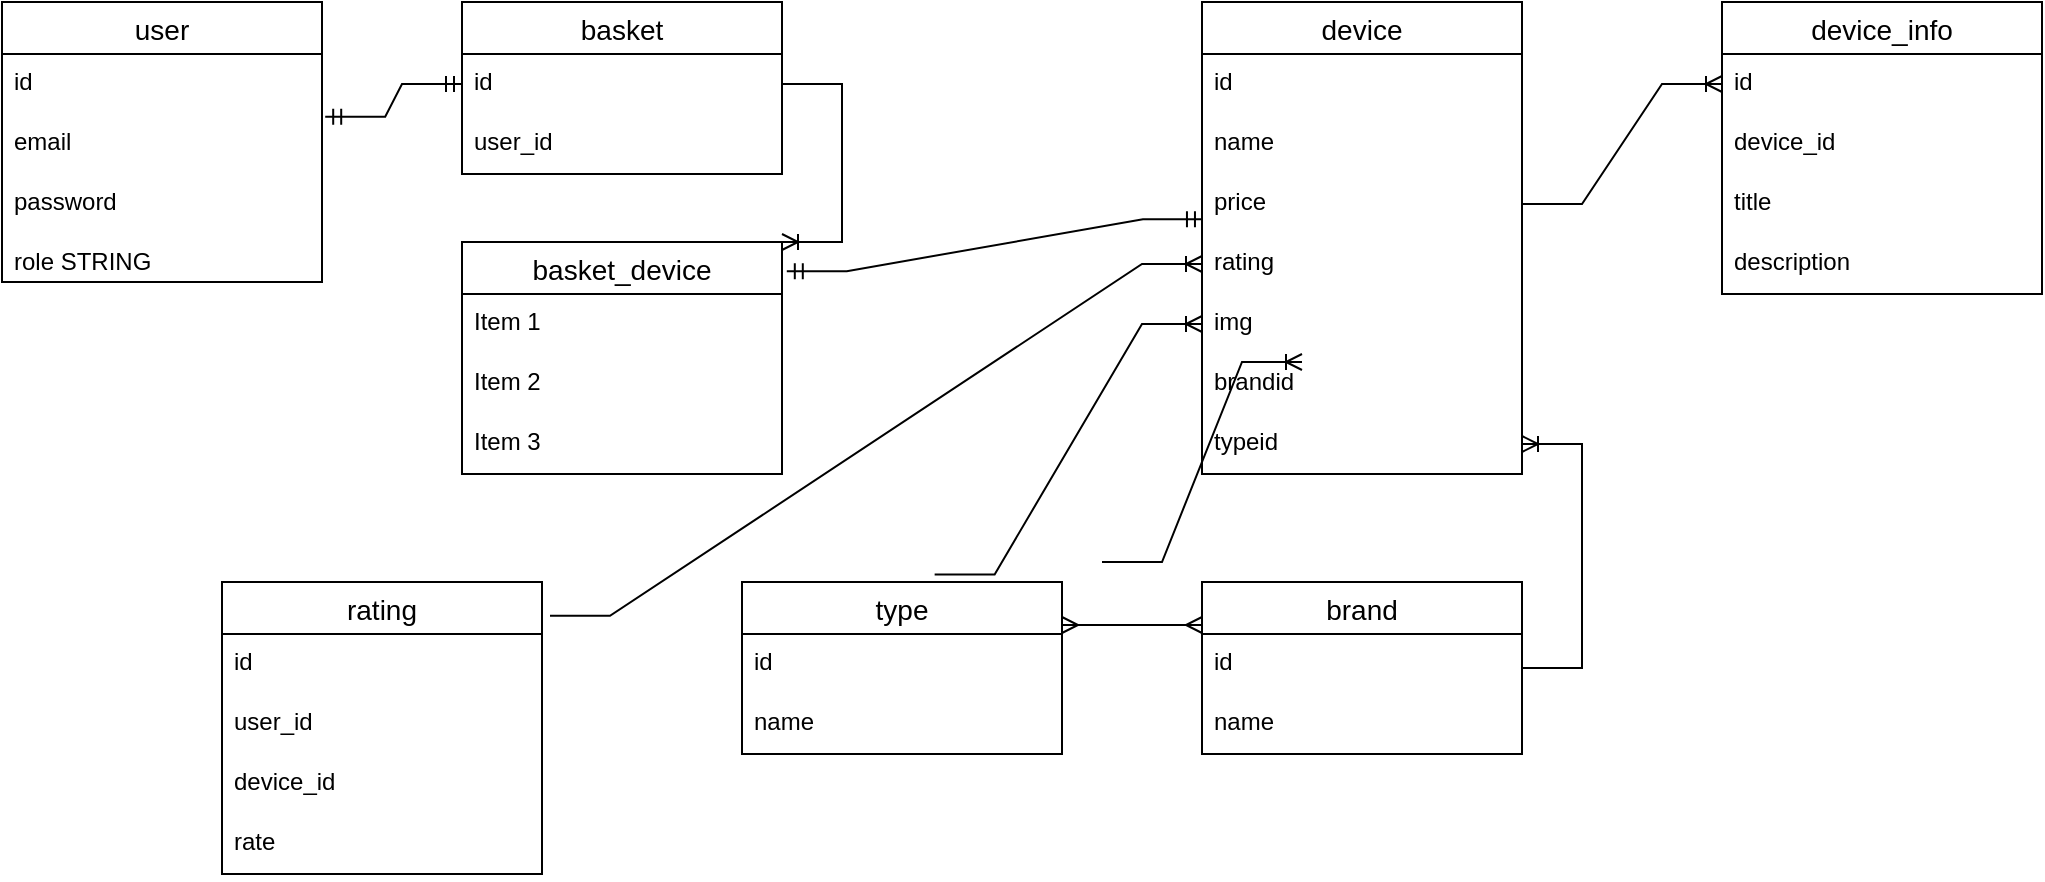 <mxfile version="20.8.16" type="github">
  <diagram name="Страница 1" id="GSCcQLOuCZusVyF30jM_">
    <mxGraphModel dx="1050" dy="581" grid="1" gridSize="10" guides="1" tooltips="1" connect="1" arrows="1" fold="1" page="1" pageScale="1" pageWidth="827" pageHeight="1169" math="0" shadow="0">
      <root>
        <mxCell id="0" />
        <mxCell id="1" parent="0" />
        <mxCell id="peDsonO-Cv77rOEs9kib-1" value="user" style="swimlane;fontStyle=0;childLayout=stackLayout;horizontal=1;startSize=26;horizontalStack=0;resizeParent=1;resizeParentMax=0;resizeLast=0;collapsible=1;marginBottom=0;align=center;fontSize=14;" vertex="1" parent="1">
          <mxGeometry x="80" y="170" width="160" height="140" as="geometry" />
        </mxCell>
        <mxCell id="peDsonO-Cv77rOEs9kib-2" value="id" style="text;strokeColor=none;fillColor=none;spacingLeft=4;spacingRight=4;overflow=hidden;rotatable=0;points=[[0,0.5],[1,0.5]];portConstraint=eastwest;fontSize=12;" vertex="1" parent="peDsonO-Cv77rOEs9kib-1">
          <mxGeometry y="26" width="160" height="30" as="geometry" />
        </mxCell>
        <mxCell id="peDsonO-Cv77rOEs9kib-3" value="email" style="text;strokeColor=none;fillColor=none;spacingLeft=4;spacingRight=4;overflow=hidden;rotatable=0;points=[[0,0.5],[1,0.5]];portConstraint=eastwest;fontSize=12;" vertex="1" parent="peDsonO-Cv77rOEs9kib-1">
          <mxGeometry y="56" width="160" height="30" as="geometry" />
        </mxCell>
        <mxCell id="peDsonO-Cv77rOEs9kib-5" value="password" style="text;strokeColor=none;fillColor=none;spacingLeft=4;spacingRight=4;overflow=hidden;rotatable=0;points=[[0,0.5],[1,0.5]];portConstraint=eastwest;fontSize=12;" vertex="1" parent="peDsonO-Cv77rOEs9kib-1">
          <mxGeometry y="86" width="160" height="30" as="geometry" />
        </mxCell>
        <mxCell id="peDsonO-Cv77rOEs9kib-4" value="role STRING" style="text;strokeColor=none;fillColor=none;spacingLeft=4;spacingRight=4;overflow=hidden;rotatable=0;points=[[0,0.5],[1,0.5]];portConstraint=eastwest;fontSize=12;" vertex="1" parent="peDsonO-Cv77rOEs9kib-1">
          <mxGeometry y="116" width="160" height="24" as="geometry" />
        </mxCell>
        <mxCell id="peDsonO-Cv77rOEs9kib-6" value="basket" style="swimlane;fontStyle=0;childLayout=stackLayout;horizontal=1;startSize=26;horizontalStack=0;resizeParent=1;resizeParentMax=0;resizeLast=0;collapsible=1;marginBottom=0;align=center;fontSize=14;" vertex="1" parent="1">
          <mxGeometry x="310" y="170" width="160" height="86" as="geometry" />
        </mxCell>
        <mxCell id="peDsonO-Cv77rOEs9kib-7" value="id" style="text;strokeColor=none;fillColor=none;spacingLeft=4;spacingRight=4;overflow=hidden;rotatable=0;points=[[0,0.5],[1,0.5]];portConstraint=eastwest;fontSize=12;" vertex="1" parent="peDsonO-Cv77rOEs9kib-6">
          <mxGeometry y="26" width="160" height="30" as="geometry" />
        </mxCell>
        <mxCell id="peDsonO-Cv77rOEs9kib-8" value="user_id" style="text;strokeColor=none;fillColor=none;spacingLeft=4;spacingRight=4;overflow=hidden;rotatable=0;points=[[0,0.5],[1,0.5]];portConstraint=eastwest;fontSize=12;" vertex="1" parent="peDsonO-Cv77rOEs9kib-6">
          <mxGeometry y="56" width="160" height="30" as="geometry" />
        </mxCell>
        <mxCell id="peDsonO-Cv77rOEs9kib-10" value="" style="edgeStyle=entityRelationEdgeStyle;fontSize=12;html=1;endArrow=ERmandOne;startArrow=ERmandOne;rounded=0;entryX=0;entryY=0.5;entryDx=0;entryDy=0;exitX=1.01;exitY=0.047;exitDx=0;exitDy=0;exitPerimeter=0;" edge="1" parent="1" source="peDsonO-Cv77rOEs9kib-3" target="peDsonO-Cv77rOEs9kib-7">
          <mxGeometry width="100" height="100" relative="1" as="geometry">
            <mxPoint x="400" y="230" as="sourcePoint" />
            <mxPoint x="490" y="170" as="targetPoint" />
          </mxGeometry>
        </mxCell>
        <mxCell id="peDsonO-Cv77rOEs9kib-11" value="device" style="swimlane;fontStyle=0;childLayout=stackLayout;horizontal=1;startSize=26;horizontalStack=0;resizeParent=1;resizeParentMax=0;resizeLast=0;collapsible=1;marginBottom=0;align=center;fontSize=14;" vertex="1" parent="1">
          <mxGeometry x="680" y="170" width="160" height="236" as="geometry" />
        </mxCell>
        <mxCell id="peDsonO-Cv77rOEs9kib-12" value="id" style="text;strokeColor=none;fillColor=none;spacingLeft=4;spacingRight=4;overflow=hidden;rotatable=0;points=[[0,0.5],[1,0.5]];portConstraint=eastwest;fontSize=12;" vertex="1" parent="peDsonO-Cv77rOEs9kib-11">
          <mxGeometry y="26" width="160" height="30" as="geometry" />
        </mxCell>
        <mxCell id="peDsonO-Cv77rOEs9kib-13" value="name" style="text;strokeColor=none;fillColor=none;spacingLeft=4;spacingRight=4;overflow=hidden;rotatable=0;points=[[0,0.5],[1,0.5]];portConstraint=eastwest;fontSize=12;" vertex="1" parent="peDsonO-Cv77rOEs9kib-11">
          <mxGeometry y="56" width="160" height="30" as="geometry" />
        </mxCell>
        <mxCell id="peDsonO-Cv77rOEs9kib-20" value="price" style="text;strokeColor=none;fillColor=none;spacingLeft=4;spacingRight=4;overflow=hidden;rotatable=0;points=[[0,0.5],[1,0.5]];portConstraint=eastwest;fontSize=12;" vertex="1" parent="peDsonO-Cv77rOEs9kib-11">
          <mxGeometry y="86" width="160" height="30" as="geometry" />
        </mxCell>
        <mxCell id="peDsonO-Cv77rOEs9kib-19" value="rating" style="text;strokeColor=none;fillColor=none;spacingLeft=4;spacingRight=4;overflow=hidden;rotatable=0;points=[[0,0.5],[1,0.5]];portConstraint=eastwest;fontSize=12;" vertex="1" parent="peDsonO-Cv77rOEs9kib-11">
          <mxGeometry y="116" width="160" height="30" as="geometry" />
        </mxCell>
        <mxCell id="peDsonO-Cv77rOEs9kib-21" value="img" style="text;strokeColor=none;fillColor=none;spacingLeft=4;spacingRight=4;overflow=hidden;rotatable=0;points=[[0,0.5],[1,0.5]];portConstraint=eastwest;fontSize=12;" vertex="1" parent="peDsonO-Cv77rOEs9kib-11">
          <mxGeometry y="146" width="160" height="30" as="geometry" />
        </mxCell>
        <mxCell id="peDsonO-Cv77rOEs9kib-22" value="brandid" style="text;strokeColor=none;fillColor=none;spacingLeft=4;spacingRight=4;overflow=hidden;rotatable=0;points=[[0,0.5],[1,0.5]];portConstraint=eastwest;fontSize=12;" vertex="1" parent="peDsonO-Cv77rOEs9kib-11">
          <mxGeometry y="176" width="160" height="30" as="geometry" />
        </mxCell>
        <mxCell id="peDsonO-Cv77rOEs9kib-14" value="typeid" style="text;strokeColor=none;fillColor=none;spacingLeft=4;spacingRight=4;overflow=hidden;rotatable=0;points=[[0,0.5],[1,0.5]];portConstraint=eastwest;fontSize=12;" vertex="1" parent="peDsonO-Cv77rOEs9kib-11">
          <mxGeometry y="206" width="160" height="30" as="geometry" />
        </mxCell>
        <mxCell id="peDsonO-Cv77rOEs9kib-23" value="type" style="swimlane;fontStyle=0;childLayout=stackLayout;horizontal=1;startSize=26;horizontalStack=0;resizeParent=1;resizeParentMax=0;resizeLast=0;collapsible=1;marginBottom=0;align=center;fontSize=14;" vertex="1" parent="1">
          <mxGeometry x="450" y="460" width="160" height="86" as="geometry" />
        </mxCell>
        <mxCell id="peDsonO-Cv77rOEs9kib-24" value="id" style="text;strokeColor=none;fillColor=none;spacingLeft=4;spacingRight=4;overflow=hidden;rotatable=0;points=[[0,0.5],[1,0.5]];portConstraint=eastwest;fontSize=12;" vertex="1" parent="peDsonO-Cv77rOEs9kib-23">
          <mxGeometry y="26" width="160" height="30" as="geometry" />
        </mxCell>
        <mxCell id="peDsonO-Cv77rOEs9kib-25" value="name" style="text;strokeColor=none;fillColor=none;spacingLeft=4;spacingRight=4;overflow=hidden;rotatable=0;points=[[0,0.5],[1,0.5]];portConstraint=eastwest;fontSize=12;" vertex="1" parent="peDsonO-Cv77rOEs9kib-23">
          <mxGeometry y="56" width="160" height="30" as="geometry" />
        </mxCell>
        <mxCell id="peDsonO-Cv77rOEs9kib-27" value="brand" style="swimlane;fontStyle=0;childLayout=stackLayout;horizontal=1;startSize=26;horizontalStack=0;resizeParent=1;resizeParentMax=0;resizeLast=0;collapsible=1;marginBottom=0;align=center;fontSize=14;" vertex="1" parent="1">
          <mxGeometry x="680" y="460" width="160" height="86" as="geometry" />
        </mxCell>
        <mxCell id="peDsonO-Cv77rOEs9kib-28" value="id" style="text;strokeColor=none;fillColor=none;spacingLeft=4;spacingRight=4;overflow=hidden;rotatable=0;points=[[0,0.5],[1,0.5]];portConstraint=eastwest;fontSize=12;" vertex="1" parent="peDsonO-Cv77rOEs9kib-27">
          <mxGeometry y="26" width="160" height="30" as="geometry" />
        </mxCell>
        <mxCell id="peDsonO-Cv77rOEs9kib-29" value="name" style="text;strokeColor=none;fillColor=none;spacingLeft=4;spacingRight=4;overflow=hidden;rotatable=0;points=[[0,0.5],[1,0.5]];portConstraint=eastwest;fontSize=12;" vertex="1" parent="peDsonO-Cv77rOEs9kib-27">
          <mxGeometry y="56" width="160" height="30" as="geometry" />
        </mxCell>
        <mxCell id="peDsonO-Cv77rOEs9kib-31" value="" style="edgeStyle=entityRelationEdgeStyle;fontSize=12;html=1;endArrow=ERoneToMany;rounded=0;exitX=0.602;exitY=-0.044;exitDx=0;exitDy=0;entryX=0;entryY=0.5;entryDx=0;entryDy=0;exitPerimeter=0;" edge="1" parent="1" source="peDsonO-Cv77rOEs9kib-23" target="peDsonO-Cv77rOEs9kib-21">
          <mxGeometry width="100" height="100" relative="1" as="geometry">
            <mxPoint x="370" y="440" as="sourcePoint" />
            <mxPoint x="470" y="340" as="targetPoint" />
          </mxGeometry>
        </mxCell>
        <mxCell id="peDsonO-Cv77rOEs9kib-32" value="" style="edgeStyle=entityRelationEdgeStyle;fontSize=12;html=1;endArrow=ERoneToMany;rounded=0;" edge="1" parent="1" source="peDsonO-Cv77rOEs9kib-27" target="peDsonO-Cv77rOEs9kib-14">
          <mxGeometry width="100" height="100" relative="1" as="geometry">
            <mxPoint x="500" y="500" as="sourcePoint" />
            <mxPoint x="600" y="400" as="targetPoint" />
          </mxGeometry>
        </mxCell>
        <mxCell id="peDsonO-Cv77rOEs9kib-33" value="" style="edgeStyle=entityRelationEdgeStyle;fontSize=12;html=1;endArrow=ERmany;startArrow=ERmany;rounded=0;exitX=1;exitY=0.25;exitDx=0;exitDy=0;entryX=0;entryY=0.25;entryDx=0;entryDy=0;" edge="1" parent="1" source="peDsonO-Cv77rOEs9kib-23" target="peDsonO-Cv77rOEs9kib-27">
          <mxGeometry width="100" height="100" relative="1" as="geometry">
            <mxPoint x="400" y="600" as="sourcePoint" />
            <mxPoint x="500" y="500" as="targetPoint" />
          </mxGeometry>
        </mxCell>
        <mxCell id="peDsonO-Cv77rOEs9kib-34" value="device_info" style="swimlane;fontStyle=0;childLayout=stackLayout;horizontal=1;startSize=26;horizontalStack=0;resizeParent=1;resizeParentMax=0;resizeLast=0;collapsible=1;marginBottom=0;align=center;fontSize=14;" vertex="1" parent="1">
          <mxGeometry x="940" y="170" width="160" height="146" as="geometry" />
        </mxCell>
        <mxCell id="peDsonO-Cv77rOEs9kib-35" value="id" style="text;strokeColor=none;fillColor=none;spacingLeft=4;spacingRight=4;overflow=hidden;rotatable=0;points=[[0,0.5],[1,0.5]];portConstraint=eastwest;fontSize=12;" vertex="1" parent="peDsonO-Cv77rOEs9kib-34">
          <mxGeometry y="26" width="160" height="30" as="geometry" />
        </mxCell>
        <mxCell id="peDsonO-Cv77rOEs9kib-36" value="device_id" style="text;strokeColor=none;fillColor=none;spacingLeft=4;spacingRight=4;overflow=hidden;rotatable=0;points=[[0,0.5],[1,0.5]];portConstraint=eastwest;fontSize=12;" vertex="1" parent="peDsonO-Cv77rOEs9kib-34">
          <mxGeometry y="56" width="160" height="30" as="geometry" />
        </mxCell>
        <mxCell id="peDsonO-Cv77rOEs9kib-39" value="title" style="text;strokeColor=none;fillColor=none;spacingLeft=4;spacingRight=4;overflow=hidden;rotatable=0;points=[[0,0.5],[1,0.5]];portConstraint=eastwest;fontSize=12;" vertex="1" parent="peDsonO-Cv77rOEs9kib-34">
          <mxGeometry y="86" width="160" height="30" as="geometry" />
        </mxCell>
        <mxCell id="peDsonO-Cv77rOEs9kib-37" value="description" style="text;strokeColor=none;fillColor=none;spacingLeft=4;spacingRight=4;overflow=hidden;rotatable=0;points=[[0,0.5],[1,0.5]];portConstraint=eastwest;fontSize=12;" vertex="1" parent="peDsonO-Cv77rOEs9kib-34">
          <mxGeometry y="116" width="160" height="30" as="geometry" />
        </mxCell>
        <mxCell id="peDsonO-Cv77rOEs9kib-38" value="" style="edgeStyle=entityRelationEdgeStyle;fontSize=12;html=1;endArrow=ERoneToMany;rounded=0;entryX=0;entryY=0.5;entryDx=0;entryDy=0;exitX=1;exitY=0.5;exitDx=0;exitDy=0;" edge="1" parent="1" source="peDsonO-Cv77rOEs9kib-20" target="peDsonO-Cv77rOEs9kib-35">
          <mxGeometry width="100" height="100" relative="1" as="geometry">
            <mxPoint x="700" y="300" as="sourcePoint" />
            <mxPoint x="800" y="240" as="targetPoint" />
          </mxGeometry>
        </mxCell>
        <mxCell id="peDsonO-Cv77rOEs9kib-40" value="basket_device" style="swimlane;fontStyle=0;childLayout=stackLayout;horizontal=1;startSize=26;horizontalStack=0;resizeParent=1;resizeParentMax=0;resizeLast=0;collapsible=1;marginBottom=0;align=center;fontSize=14;" vertex="1" parent="1">
          <mxGeometry x="310" y="290" width="160" height="116" as="geometry" />
        </mxCell>
        <mxCell id="peDsonO-Cv77rOEs9kib-41" value="Item 1" style="text;strokeColor=none;fillColor=none;spacingLeft=4;spacingRight=4;overflow=hidden;rotatable=0;points=[[0,0.5],[1,0.5]];portConstraint=eastwest;fontSize=12;" vertex="1" parent="peDsonO-Cv77rOEs9kib-40">
          <mxGeometry y="26" width="160" height="30" as="geometry" />
        </mxCell>
        <mxCell id="peDsonO-Cv77rOEs9kib-42" value="Item 2" style="text;strokeColor=none;fillColor=none;spacingLeft=4;spacingRight=4;overflow=hidden;rotatable=0;points=[[0,0.5],[1,0.5]];portConstraint=eastwest;fontSize=12;" vertex="1" parent="peDsonO-Cv77rOEs9kib-40">
          <mxGeometry y="56" width="160" height="30" as="geometry" />
        </mxCell>
        <mxCell id="peDsonO-Cv77rOEs9kib-43" value="Item 3" style="text;strokeColor=none;fillColor=none;spacingLeft=4;spacingRight=4;overflow=hidden;rotatable=0;points=[[0,0.5],[1,0.5]];portConstraint=eastwest;fontSize=12;" vertex="1" parent="peDsonO-Cv77rOEs9kib-40">
          <mxGeometry y="86" width="160" height="30" as="geometry" />
        </mxCell>
        <mxCell id="peDsonO-Cv77rOEs9kib-45" value="" style="edgeStyle=entityRelationEdgeStyle;fontSize=12;html=1;endArrow=ERoneToMany;rounded=0;exitX=1;exitY=0.5;exitDx=0;exitDy=0;entryX=1;entryY=0;entryDx=0;entryDy=0;" edge="1" parent="1" source="peDsonO-Cv77rOEs9kib-7" target="peDsonO-Cv77rOEs9kib-40">
          <mxGeometry width="100" height="100" relative="1" as="geometry">
            <mxPoint x="520" y="340" as="sourcePoint" />
            <mxPoint x="620" y="240" as="targetPoint" />
          </mxGeometry>
        </mxCell>
        <mxCell id="peDsonO-Cv77rOEs9kib-46" value="" style="edgeStyle=entityRelationEdgeStyle;fontSize=12;html=1;endArrow=ERmandOne;startArrow=ERmandOne;rounded=0;exitX=1.015;exitY=0.126;exitDx=0;exitDy=0;exitPerimeter=0;entryX=0.003;entryY=0.753;entryDx=0;entryDy=0;entryPerimeter=0;" edge="1" parent="1" source="peDsonO-Cv77rOEs9kib-40" target="peDsonO-Cv77rOEs9kib-20">
          <mxGeometry width="100" height="100" relative="1" as="geometry">
            <mxPoint x="530" y="390" as="sourcePoint" />
            <mxPoint x="630" y="290" as="targetPoint" />
          </mxGeometry>
        </mxCell>
        <mxCell id="peDsonO-Cv77rOEs9kib-47" value="rating" style="swimlane;fontStyle=0;childLayout=stackLayout;horizontal=1;startSize=26;horizontalStack=0;resizeParent=1;resizeParentMax=0;resizeLast=0;collapsible=1;marginBottom=0;align=center;fontSize=14;" vertex="1" parent="1">
          <mxGeometry x="190" y="460" width="160" height="146" as="geometry" />
        </mxCell>
        <mxCell id="peDsonO-Cv77rOEs9kib-48" value="id" style="text;strokeColor=none;fillColor=none;spacingLeft=4;spacingRight=4;overflow=hidden;rotatable=0;points=[[0,0.5],[1,0.5]];portConstraint=eastwest;fontSize=12;" vertex="1" parent="peDsonO-Cv77rOEs9kib-47">
          <mxGeometry y="26" width="160" height="30" as="geometry" />
        </mxCell>
        <mxCell id="peDsonO-Cv77rOEs9kib-49" value="user_id" style="text;strokeColor=none;fillColor=none;spacingLeft=4;spacingRight=4;overflow=hidden;rotatable=0;points=[[0,0.5],[1,0.5]];portConstraint=eastwest;fontSize=12;" vertex="1" parent="peDsonO-Cv77rOEs9kib-47">
          <mxGeometry y="56" width="160" height="30" as="geometry" />
        </mxCell>
        <mxCell id="peDsonO-Cv77rOEs9kib-52" value="device_id" style="text;strokeColor=none;fillColor=none;spacingLeft=4;spacingRight=4;overflow=hidden;rotatable=0;points=[[0,0.5],[1,0.5]];portConstraint=eastwest;fontSize=12;" vertex="1" parent="peDsonO-Cv77rOEs9kib-47">
          <mxGeometry y="86" width="160" height="30" as="geometry" />
        </mxCell>
        <mxCell id="peDsonO-Cv77rOEs9kib-51" value="rate" style="text;strokeColor=none;fillColor=none;spacingLeft=4;spacingRight=4;overflow=hidden;rotatable=0;points=[[0,0.5],[1,0.5]];portConstraint=eastwest;fontSize=12;" vertex="1" parent="peDsonO-Cv77rOEs9kib-47">
          <mxGeometry y="116" width="160" height="30" as="geometry" />
        </mxCell>
        <mxCell id="peDsonO-Cv77rOEs9kib-53" value="" style="edgeStyle=entityRelationEdgeStyle;fontSize=12;html=1;endArrow=ERoneToMany;rounded=0;" edge="1" parent="1">
          <mxGeometry width="100" height="100" relative="1" as="geometry">
            <mxPoint x="630" y="450" as="sourcePoint" />
            <mxPoint x="730" y="350" as="targetPoint" />
          </mxGeometry>
        </mxCell>
        <mxCell id="peDsonO-Cv77rOEs9kib-54" value="" style="edgeStyle=entityRelationEdgeStyle;fontSize=12;html=1;endArrow=ERoneToMany;rounded=0;entryX=0;entryY=0.5;entryDx=0;entryDy=0;exitX=1.025;exitY=0.116;exitDx=0;exitDy=0;exitPerimeter=0;" edge="1" parent="1" source="peDsonO-Cv77rOEs9kib-47" target="peDsonO-Cv77rOEs9kib-19">
          <mxGeometry width="100" height="100" relative="1" as="geometry">
            <mxPoint x="500" y="460" as="sourcePoint" />
            <mxPoint x="600" y="360" as="targetPoint" />
          </mxGeometry>
        </mxCell>
      </root>
    </mxGraphModel>
  </diagram>
</mxfile>
